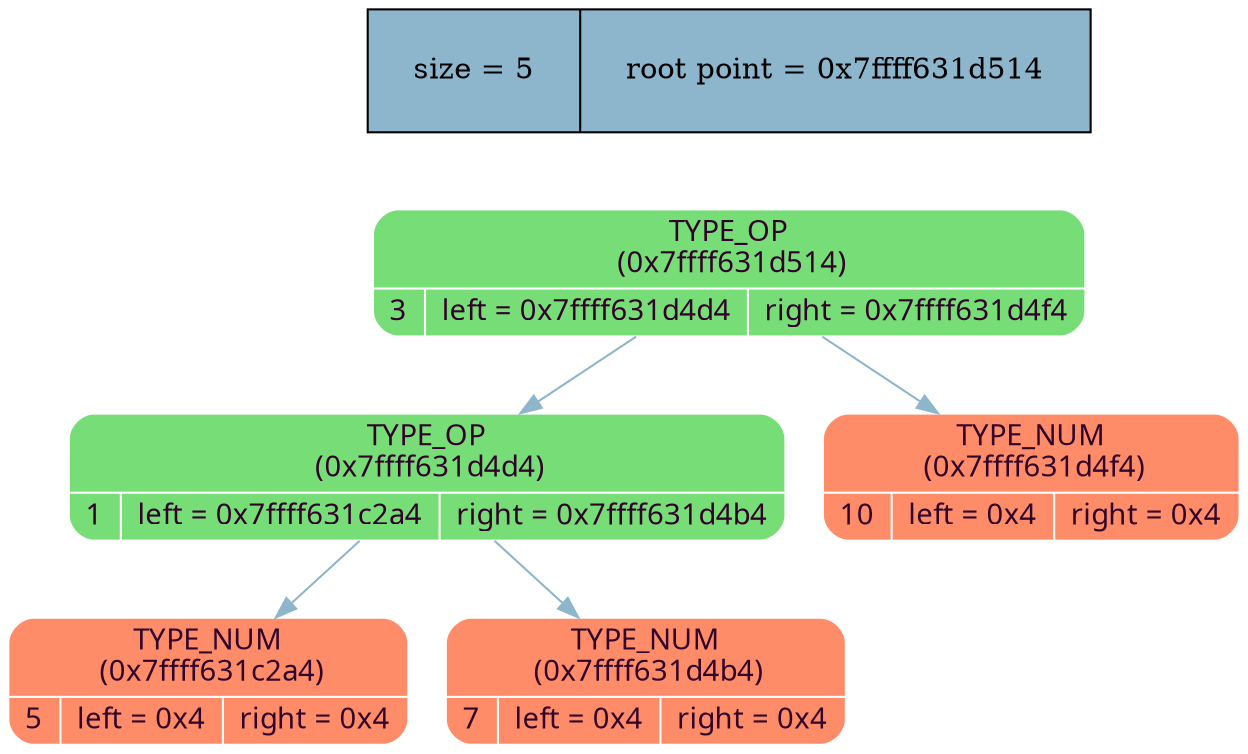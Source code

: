 digraph   
{
rankdir = ""
splines = "true"

node_stat [margin = "0.3*0.3", style = "filled", shape = "record", fillcolor = "#8DB6CD" label = " size = 5 | root point = 0x7ffff631d514"]
{rank = source; node_stat}

node0x7ffff631d514 [shape = "Mrecord", fillcolor = "#77DD77", style = "filled", fontcolor = "#31032A", fontname = "Calibri", color = "white", label = "{TYPE_OP\n (0x7ffff631d514)| {3 |left = 0x7ffff631d4d4 |right = 0x7ffff631d4f4}}"]
node0x7ffff631d514 -> node0x7ffff631d4d4 [color = "#8DB6CD", style = "", constraint = true, fillcolor = "#8DB6CD",   fontcolor = "", fontname = "Calibri", label = ""];
node0x7ffff631d4d4 [shape = "Mrecord", fillcolor = "#77DD77", style = "filled", fontcolor = "#31032A", fontname = "Calibri", color = "white", label = "{TYPE_OP\n (0x7ffff631d4d4)| {1 |left = 0x7ffff631c2a4 |right = 0x7ffff631d4b4}}"]
node0x7ffff631d4d4 -> node0x7ffff631c2a4 [color = "#8DB6CD", style = "", constraint = true, fillcolor = "#8DB6CD",   fontcolor = "", fontname = "Calibri", label = ""];
node0x7ffff631c2a4 [shape = "Mrecord", fillcolor = "#FF8C69", style = "filled", fontcolor = "#31032A", fontname = "Calibri", color = "white", label = "{TYPE_NUM\n (0x7ffff631c2a4)| {5 |left = 0x4 |right = 0x4}}"]
node0x7ffff631d4d4 -> node0x7ffff631d4b4 [color = "#8DB6CD", style = "", constraint = true, fillcolor = "#8DB6CD",   fontcolor = "", fontname = "Calibri", label = ""];
node0x7ffff631d4b4 [shape = "Mrecord", fillcolor = "#FF8C69", style = "filled", fontcolor = "#31032A", fontname = "Calibri", color = "white", label = "{TYPE_NUM\n (0x7ffff631d4b4)| {7 |left = 0x4 |right = 0x4}}"]
node0x7ffff631d514 -> node0x7ffff631d4f4 [color = "#8DB6CD", style = "", constraint = true, fillcolor = "#8DB6CD",   fontcolor = "", fontname = "Calibri", label = ""];
node0x7ffff631d4f4 [shape = "Mrecord", fillcolor = "#FF8C69", style = "filled", fontcolor = "#31032A", fontname = "Calibri", color = "white", label = "{TYPE_NUM\n (0x7ffff631d4f4)| {10 |left = 0x4 |right = 0x4}}"]
}

